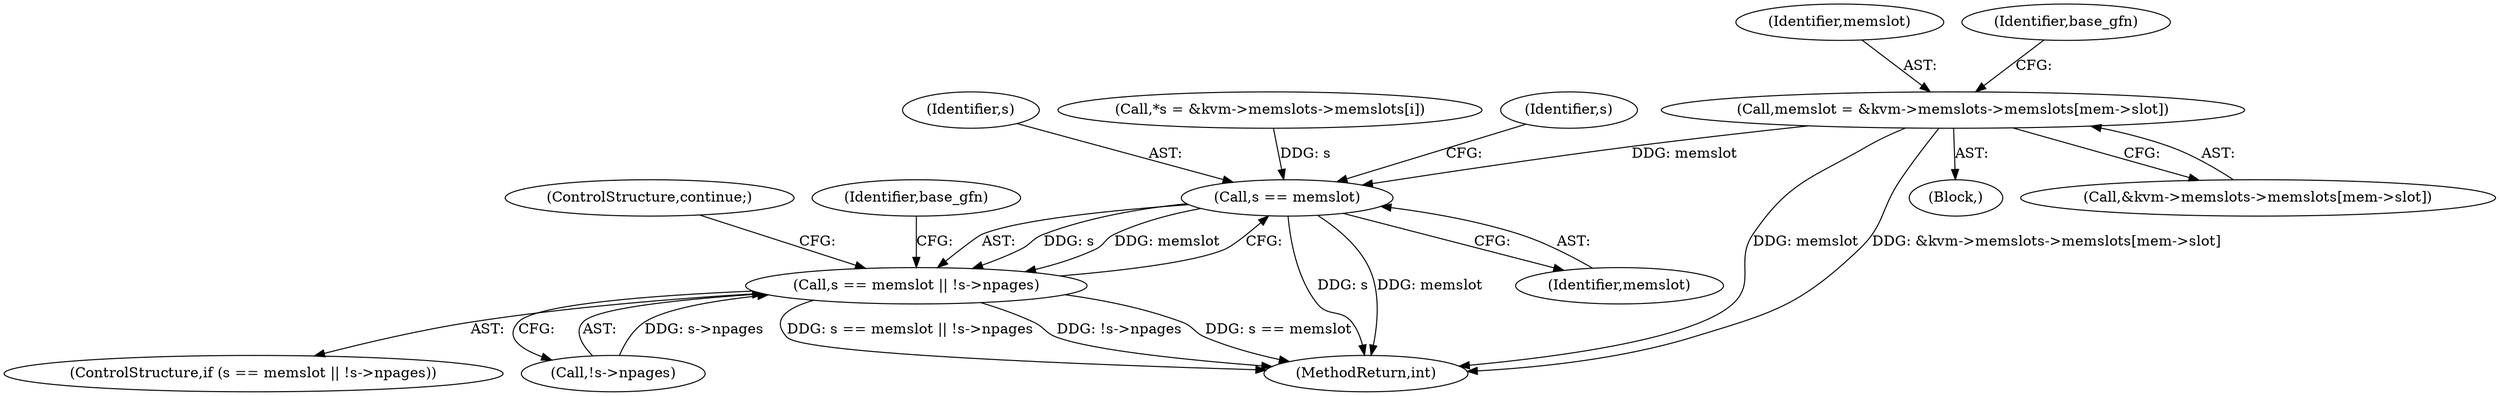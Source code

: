 digraph "0_linux_fa3d315a4ce2c0891cdde262562e710d95fba19e@array" {
"1000190" [label="(Call,memslot = &kvm->memslots->memslots[mem->slot])"];
"1000297" [label="(Call,s == memslot)"];
"1000296" [label="(Call,s == memslot || !s->npages)"];
"1000300" [label="(Call,!s->npages)"];
"1000304" [label="(ControlStructure,continue;)"];
"1000295" [label="(ControlStructure,if (s == memslot || !s->npages))"];
"1000310" [label="(Identifier,base_gfn)"];
"1000298" [label="(Identifier,s)"];
"1000297" [label="(Call,s == memslot)"];
"1000643" [label="(MethodReturn,int)"];
"1000285" [label="(Call,*s = &kvm->memslots->memslots[i])"];
"1000302" [label="(Identifier,s)"];
"1000296" [label="(Call,s == memslot || !s->npages)"];
"1000117" [label="(Block,)"];
"1000191" [label="(Identifier,memslot)"];
"1000299" [label="(Identifier,memslot)"];
"1000190" [label="(Call,memslot = &kvm->memslots->memslots[mem->slot])"];
"1000203" [label="(Identifier,base_gfn)"];
"1000192" [label="(Call,&kvm->memslots->memslots[mem->slot])"];
"1000190" -> "1000117"  [label="AST: "];
"1000190" -> "1000192"  [label="CFG: "];
"1000191" -> "1000190"  [label="AST: "];
"1000192" -> "1000190"  [label="AST: "];
"1000203" -> "1000190"  [label="CFG: "];
"1000190" -> "1000643"  [label="DDG: memslot"];
"1000190" -> "1000643"  [label="DDG: &kvm->memslots->memslots[mem->slot]"];
"1000190" -> "1000297"  [label="DDG: memslot"];
"1000297" -> "1000296"  [label="AST: "];
"1000297" -> "1000299"  [label="CFG: "];
"1000298" -> "1000297"  [label="AST: "];
"1000299" -> "1000297"  [label="AST: "];
"1000302" -> "1000297"  [label="CFG: "];
"1000296" -> "1000297"  [label="CFG: "];
"1000297" -> "1000643"  [label="DDG: s"];
"1000297" -> "1000643"  [label="DDG: memslot"];
"1000297" -> "1000296"  [label="DDG: s"];
"1000297" -> "1000296"  [label="DDG: memslot"];
"1000285" -> "1000297"  [label="DDG: s"];
"1000296" -> "1000295"  [label="AST: "];
"1000296" -> "1000300"  [label="CFG: "];
"1000300" -> "1000296"  [label="AST: "];
"1000304" -> "1000296"  [label="CFG: "];
"1000310" -> "1000296"  [label="CFG: "];
"1000296" -> "1000643"  [label="DDG: s == memslot || !s->npages"];
"1000296" -> "1000643"  [label="DDG: !s->npages"];
"1000296" -> "1000643"  [label="DDG: s == memslot"];
"1000300" -> "1000296"  [label="DDG: s->npages"];
}
